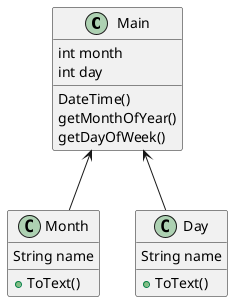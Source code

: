@startuml
class Main{
DateTime()
getMonthOfYear()
getDayOfWeek()
int month
int day

}
class Month{
String name
+ ToText()

}
class Day{
String name
+ ToText()

}

Main <-- Month
Main <-- Day

@enduml
